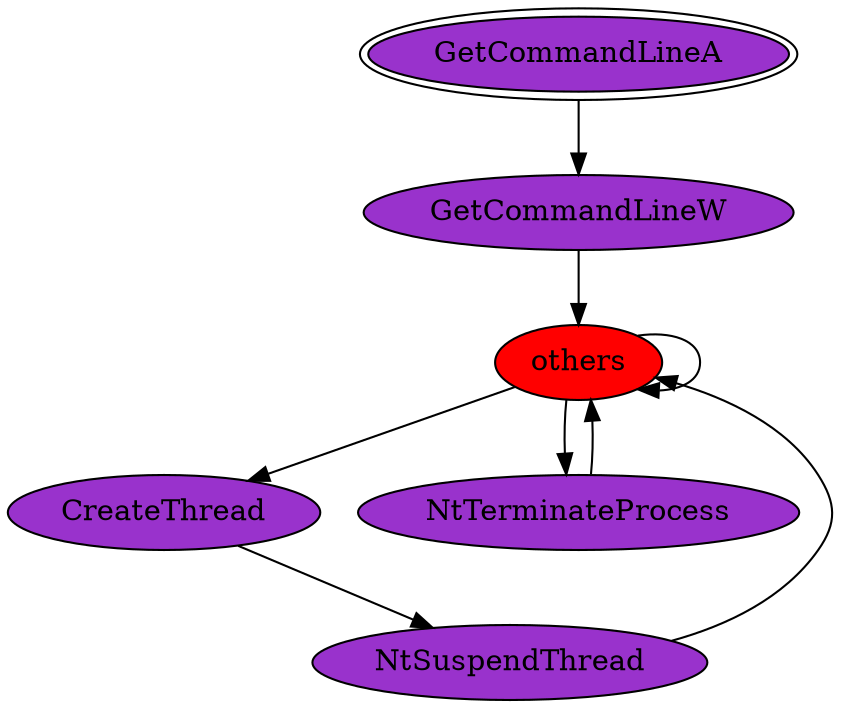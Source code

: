 digraph "./REPORTS/3966/API_PER_CATEGORY/SuspendThread.exe_4936_Processes_API_per_Category_Transition_Matrix" {
	GetCommandLineA [label=GetCommandLineA fillcolor=darkorchid peripheries=2 style=filled]
	GetCommandLineW [label=GetCommandLineW fillcolor=darkorchid style=filled]
	GetCommandLineA -> GetCommandLineW [label=""]
	others [label=others fillcolor=red style=filled]
	GetCommandLineW -> others [label=""]
	others -> others [label=""]
	CreateThread [label=CreateThread fillcolor=darkorchid style=filled]
	others -> CreateThread [label=""]
	NtTerminateProcess [label=NtTerminateProcess fillcolor=darkorchid style=filled]
	others -> NtTerminateProcess [label=""]
	NtSuspendThread [label=NtSuspendThread fillcolor=darkorchid style=filled]
	CreateThread -> NtSuspendThread [label=""]
	NtSuspendThread -> others [label=""]
	NtTerminateProcess -> others [label=""]
}
